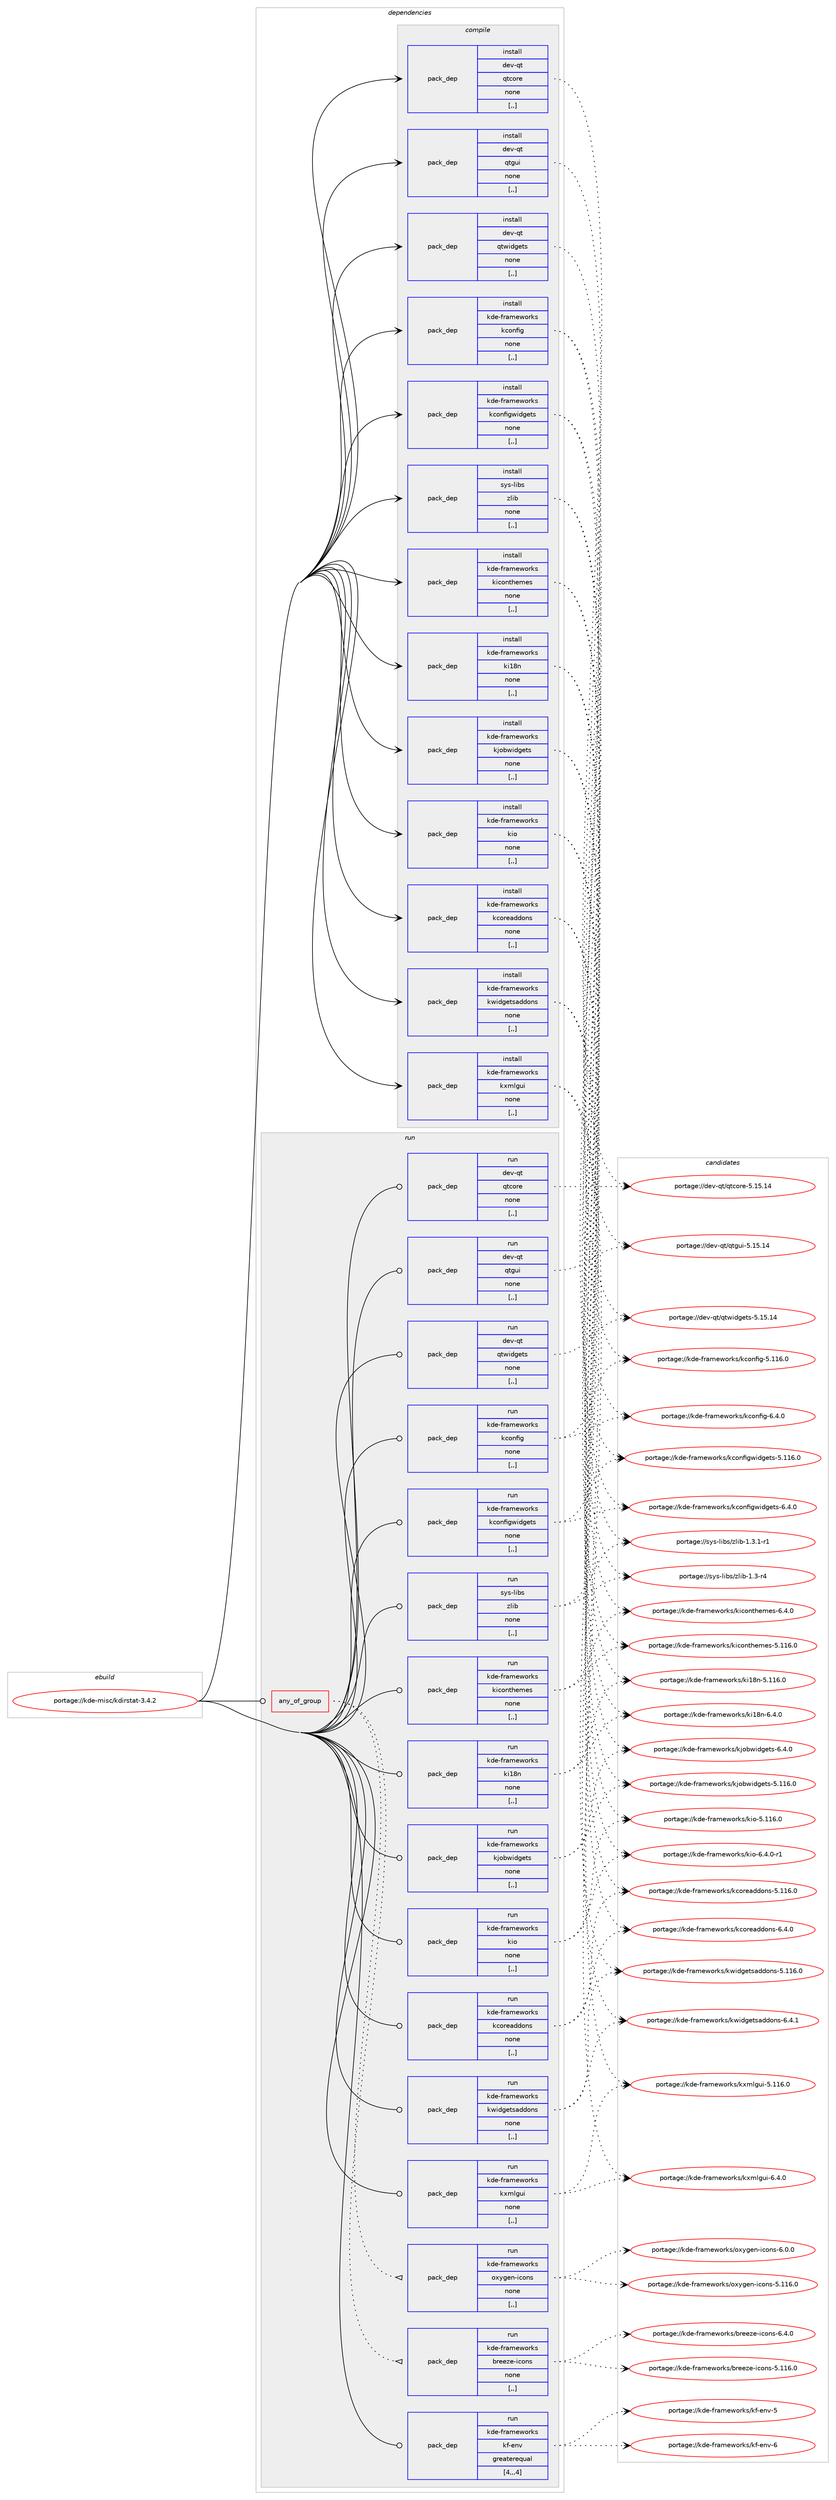 digraph prolog {

# *************
# Graph options
# *************

newrank=true;
concentrate=true;
compound=true;
graph [rankdir=LR,fontname=Helvetica,fontsize=10,ranksep=1.5];#, ranksep=2.5, nodesep=0.2];
edge  [arrowhead=vee];
node  [fontname=Helvetica,fontsize=10];

# **********
# The ebuild
# **********

subgraph cluster_leftcol {
color=gray;
label=<<i>ebuild</i>>;
id [label="portage://kde-misc/kdirstat-3.4.2", color=red, width=4, href="../kde-misc/kdirstat-3.4.2.svg"];
}

# ****************
# The dependencies
# ****************

subgraph cluster_midcol {
color=gray;
label=<<i>dependencies</i>>;
subgraph cluster_compile {
fillcolor="#eeeeee";
style=filled;
label=<<i>compile</i>>;
subgraph pack196899 {
dependency267431 [label=<<TABLE BORDER="0" CELLBORDER="1" CELLSPACING="0" CELLPADDING="4" WIDTH="220"><TR><TD ROWSPAN="6" CELLPADDING="30">pack_dep</TD></TR><TR><TD WIDTH="110">install</TD></TR><TR><TD>dev-qt</TD></TR><TR><TD>qtcore</TD></TR><TR><TD>none</TD></TR><TR><TD>[,,]</TD></TR></TABLE>>, shape=none, color=blue];
}
id:e -> dependency267431:w [weight=20,style="solid",arrowhead="vee"];
subgraph pack196900 {
dependency267432 [label=<<TABLE BORDER="0" CELLBORDER="1" CELLSPACING="0" CELLPADDING="4" WIDTH="220"><TR><TD ROWSPAN="6" CELLPADDING="30">pack_dep</TD></TR><TR><TD WIDTH="110">install</TD></TR><TR><TD>dev-qt</TD></TR><TR><TD>qtgui</TD></TR><TR><TD>none</TD></TR><TR><TD>[,,]</TD></TR></TABLE>>, shape=none, color=blue];
}
id:e -> dependency267432:w [weight=20,style="solid",arrowhead="vee"];
subgraph pack196901 {
dependency267433 [label=<<TABLE BORDER="0" CELLBORDER="1" CELLSPACING="0" CELLPADDING="4" WIDTH="220"><TR><TD ROWSPAN="6" CELLPADDING="30">pack_dep</TD></TR><TR><TD WIDTH="110">install</TD></TR><TR><TD>dev-qt</TD></TR><TR><TD>qtwidgets</TD></TR><TR><TD>none</TD></TR><TR><TD>[,,]</TD></TR></TABLE>>, shape=none, color=blue];
}
id:e -> dependency267433:w [weight=20,style="solid",arrowhead="vee"];
subgraph pack196902 {
dependency267434 [label=<<TABLE BORDER="0" CELLBORDER="1" CELLSPACING="0" CELLPADDING="4" WIDTH="220"><TR><TD ROWSPAN="6" CELLPADDING="30">pack_dep</TD></TR><TR><TD WIDTH="110">install</TD></TR><TR><TD>kde-frameworks</TD></TR><TR><TD>kconfig</TD></TR><TR><TD>none</TD></TR><TR><TD>[,,]</TD></TR></TABLE>>, shape=none, color=blue];
}
id:e -> dependency267434:w [weight=20,style="solid",arrowhead="vee"];
subgraph pack196903 {
dependency267435 [label=<<TABLE BORDER="0" CELLBORDER="1" CELLSPACING="0" CELLPADDING="4" WIDTH="220"><TR><TD ROWSPAN="6" CELLPADDING="30">pack_dep</TD></TR><TR><TD WIDTH="110">install</TD></TR><TR><TD>kde-frameworks</TD></TR><TR><TD>kconfigwidgets</TD></TR><TR><TD>none</TD></TR><TR><TD>[,,]</TD></TR></TABLE>>, shape=none, color=blue];
}
id:e -> dependency267435:w [weight=20,style="solid",arrowhead="vee"];
subgraph pack196904 {
dependency267436 [label=<<TABLE BORDER="0" CELLBORDER="1" CELLSPACING="0" CELLPADDING="4" WIDTH="220"><TR><TD ROWSPAN="6" CELLPADDING="30">pack_dep</TD></TR><TR><TD WIDTH="110">install</TD></TR><TR><TD>kde-frameworks</TD></TR><TR><TD>kcoreaddons</TD></TR><TR><TD>none</TD></TR><TR><TD>[,,]</TD></TR></TABLE>>, shape=none, color=blue];
}
id:e -> dependency267436:w [weight=20,style="solid",arrowhead="vee"];
subgraph pack196905 {
dependency267437 [label=<<TABLE BORDER="0" CELLBORDER="1" CELLSPACING="0" CELLPADDING="4" WIDTH="220"><TR><TD ROWSPAN="6" CELLPADDING="30">pack_dep</TD></TR><TR><TD WIDTH="110">install</TD></TR><TR><TD>kde-frameworks</TD></TR><TR><TD>ki18n</TD></TR><TR><TD>none</TD></TR><TR><TD>[,,]</TD></TR></TABLE>>, shape=none, color=blue];
}
id:e -> dependency267437:w [weight=20,style="solid",arrowhead="vee"];
subgraph pack196906 {
dependency267438 [label=<<TABLE BORDER="0" CELLBORDER="1" CELLSPACING="0" CELLPADDING="4" WIDTH="220"><TR><TD ROWSPAN="6" CELLPADDING="30">pack_dep</TD></TR><TR><TD WIDTH="110">install</TD></TR><TR><TD>kde-frameworks</TD></TR><TR><TD>kiconthemes</TD></TR><TR><TD>none</TD></TR><TR><TD>[,,]</TD></TR></TABLE>>, shape=none, color=blue];
}
id:e -> dependency267438:w [weight=20,style="solid",arrowhead="vee"];
subgraph pack196907 {
dependency267439 [label=<<TABLE BORDER="0" CELLBORDER="1" CELLSPACING="0" CELLPADDING="4" WIDTH="220"><TR><TD ROWSPAN="6" CELLPADDING="30">pack_dep</TD></TR><TR><TD WIDTH="110">install</TD></TR><TR><TD>kde-frameworks</TD></TR><TR><TD>kio</TD></TR><TR><TD>none</TD></TR><TR><TD>[,,]</TD></TR></TABLE>>, shape=none, color=blue];
}
id:e -> dependency267439:w [weight=20,style="solid",arrowhead="vee"];
subgraph pack196908 {
dependency267440 [label=<<TABLE BORDER="0" CELLBORDER="1" CELLSPACING="0" CELLPADDING="4" WIDTH="220"><TR><TD ROWSPAN="6" CELLPADDING="30">pack_dep</TD></TR><TR><TD WIDTH="110">install</TD></TR><TR><TD>kde-frameworks</TD></TR><TR><TD>kjobwidgets</TD></TR><TR><TD>none</TD></TR><TR><TD>[,,]</TD></TR></TABLE>>, shape=none, color=blue];
}
id:e -> dependency267440:w [weight=20,style="solid",arrowhead="vee"];
subgraph pack196909 {
dependency267441 [label=<<TABLE BORDER="0" CELLBORDER="1" CELLSPACING="0" CELLPADDING="4" WIDTH="220"><TR><TD ROWSPAN="6" CELLPADDING="30">pack_dep</TD></TR><TR><TD WIDTH="110">install</TD></TR><TR><TD>kde-frameworks</TD></TR><TR><TD>kwidgetsaddons</TD></TR><TR><TD>none</TD></TR><TR><TD>[,,]</TD></TR></TABLE>>, shape=none, color=blue];
}
id:e -> dependency267441:w [weight=20,style="solid",arrowhead="vee"];
subgraph pack196910 {
dependency267442 [label=<<TABLE BORDER="0" CELLBORDER="1" CELLSPACING="0" CELLPADDING="4" WIDTH="220"><TR><TD ROWSPAN="6" CELLPADDING="30">pack_dep</TD></TR><TR><TD WIDTH="110">install</TD></TR><TR><TD>kde-frameworks</TD></TR><TR><TD>kxmlgui</TD></TR><TR><TD>none</TD></TR><TR><TD>[,,]</TD></TR></TABLE>>, shape=none, color=blue];
}
id:e -> dependency267442:w [weight=20,style="solid",arrowhead="vee"];
subgraph pack196911 {
dependency267443 [label=<<TABLE BORDER="0" CELLBORDER="1" CELLSPACING="0" CELLPADDING="4" WIDTH="220"><TR><TD ROWSPAN="6" CELLPADDING="30">pack_dep</TD></TR><TR><TD WIDTH="110">install</TD></TR><TR><TD>sys-libs</TD></TR><TR><TD>zlib</TD></TR><TR><TD>none</TD></TR><TR><TD>[,,]</TD></TR></TABLE>>, shape=none, color=blue];
}
id:e -> dependency267443:w [weight=20,style="solid",arrowhead="vee"];
}
subgraph cluster_compileandrun {
fillcolor="#eeeeee";
style=filled;
label=<<i>compile and run</i>>;
}
subgraph cluster_run {
fillcolor="#eeeeee";
style=filled;
label=<<i>run</i>>;
subgraph any1891 {
dependency267444 [label=<<TABLE BORDER="0" CELLBORDER="1" CELLSPACING="0" CELLPADDING="4"><TR><TD CELLPADDING="10">any_of_group</TD></TR></TABLE>>, shape=none, color=red];subgraph pack196912 {
dependency267445 [label=<<TABLE BORDER="0" CELLBORDER="1" CELLSPACING="0" CELLPADDING="4" WIDTH="220"><TR><TD ROWSPAN="6" CELLPADDING="30">pack_dep</TD></TR><TR><TD WIDTH="110">run</TD></TR><TR><TD>kde-frameworks</TD></TR><TR><TD>breeze-icons</TD></TR><TR><TD>none</TD></TR><TR><TD>[,,]</TD></TR></TABLE>>, shape=none, color=blue];
}
dependency267444:e -> dependency267445:w [weight=20,style="dotted",arrowhead="oinv"];
subgraph pack196913 {
dependency267446 [label=<<TABLE BORDER="0" CELLBORDER="1" CELLSPACING="0" CELLPADDING="4" WIDTH="220"><TR><TD ROWSPAN="6" CELLPADDING="30">pack_dep</TD></TR><TR><TD WIDTH="110">run</TD></TR><TR><TD>kde-frameworks</TD></TR><TR><TD>oxygen-icons</TD></TR><TR><TD>none</TD></TR><TR><TD>[,,]</TD></TR></TABLE>>, shape=none, color=blue];
}
dependency267444:e -> dependency267446:w [weight=20,style="dotted",arrowhead="oinv"];
}
id:e -> dependency267444:w [weight=20,style="solid",arrowhead="odot"];
subgraph pack196914 {
dependency267447 [label=<<TABLE BORDER="0" CELLBORDER="1" CELLSPACING="0" CELLPADDING="4" WIDTH="220"><TR><TD ROWSPAN="6" CELLPADDING="30">pack_dep</TD></TR><TR><TD WIDTH="110">run</TD></TR><TR><TD>dev-qt</TD></TR><TR><TD>qtcore</TD></TR><TR><TD>none</TD></TR><TR><TD>[,,]</TD></TR></TABLE>>, shape=none, color=blue];
}
id:e -> dependency267447:w [weight=20,style="solid",arrowhead="odot"];
subgraph pack196915 {
dependency267448 [label=<<TABLE BORDER="0" CELLBORDER="1" CELLSPACING="0" CELLPADDING="4" WIDTH="220"><TR><TD ROWSPAN="6" CELLPADDING="30">pack_dep</TD></TR><TR><TD WIDTH="110">run</TD></TR><TR><TD>dev-qt</TD></TR><TR><TD>qtgui</TD></TR><TR><TD>none</TD></TR><TR><TD>[,,]</TD></TR></TABLE>>, shape=none, color=blue];
}
id:e -> dependency267448:w [weight=20,style="solid",arrowhead="odot"];
subgraph pack196916 {
dependency267449 [label=<<TABLE BORDER="0" CELLBORDER="1" CELLSPACING="0" CELLPADDING="4" WIDTH="220"><TR><TD ROWSPAN="6" CELLPADDING="30">pack_dep</TD></TR><TR><TD WIDTH="110">run</TD></TR><TR><TD>dev-qt</TD></TR><TR><TD>qtwidgets</TD></TR><TR><TD>none</TD></TR><TR><TD>[,,]</TD></TR></TABLE>>, shape=none, color=blue];
}
id:e -> dependency267449:w [weight=20,style="solid",arrowhead="odot"];
subgraph pack196917 {
dependency267450 [label=<<TABLE BORDER="0" CELLBORDER="1" CELLSPACING="0" CELLPADDING="4" WIDTH="220"><TR><TD ROWSPAN="6" CELLPADDING="30">pack_dep</TD></TR><TR><TD WIDTH="110">run</TD></TR><TR><TD>kde-frameworks</TD></TR><TR><TD>kconfig</TD></TR><TR><TD>none</TD></TR><TR><TD>[,,]</TD></TR></TABLE>>, shape=none, color=blue];
}
id:e -> dependency267450:w [weight=20,style="solid",arrowhead="odot"];
subgraph pack196918 {
dependency267451 [label=<<TABLE BORDER="0" CELLBORDER="1" CELLSPACING="0" CELLPADDING="4" WIDTH="220"><TR><TD ROWSPAN="6" CELLPADDING="30">pack_dep</TD></TR><TR><TD WIDTH="110">run</TD></TR><TR><TD>kde-frameworks</TD></TR><TR><TD>kconfigwidgets</TD></TR><TR><TD>none</TD></TR><TR><TD>[,,]</TD></TR></TABLE>>, shape=none, color=blue];
}
id:e -> dependency267451:w [weight=20,style="solid",arrowhead="odot"];
subgraph pack196919 {
dependency267452 [label=<<TABLE BORDER="0" CELLBORDER="1" CELLSPACING="0" CELLPADDING="4" WIDTH="220"><TR><TD ROWSPAN="6" CELLPADDING="30">pack_dep</TD></TR><TR><TD WIDTH="110">run</TD></TR><TR><TD>kde-frameworks</TD></TR><TR><TD>kcoreaddons</TD></TR><TR><TD>none</TD></TR><TR><TD>[,,]</TD></TR></TABLE>>, shape=none, color=blue];
}
id:e -> dependency267452:w [weight=20,style="solid",arrowhead="odot"];
subgraph pack196920 {
dependency267453 [label=<<TABLE BORDER="0" CELLBORDER="1" CELLSPACING="0" CELLPADDING="4" WIDTH="220"><TR><TD ROWSPAN="6" CELLPADDING="30">pack_dep</TD></TR><TR><TD WIDTH="110">run</TD></TR><TR><TD>kde-frameworks</TD></TR><TR><TD>kf-env</TD></TR><TR><TD>greaterequal</TD></TR><TR><TD>[4,,,4]</TD></TR></TABLE>>, shape=none, color=blue];
}
id:e -> dependency267453:w [weight=20,style="solid",arrowhead="odot"];
subgraph pack196921 {
dependency267454 [label=<<TABLE BORDER="0" CELLBORDER="1" CELLSPACING="0" CELLPADDING="4" WIDTH="220"><TR><TD ROWSPAN="6" CELLPADDING="30">pack_dep</TD></TR><TR><TD WIDTH="110">run</TD></TR><TR><TD>kde-frameworks</TD></TR><TR><TD>ki18n</TD></TR><TR><TD>none</TD></TR><TR><TD>[,,]</TD></TR></TABLE>>, shape=none, color=blue];
}
id:e -> dependency267454:w [weight=20,style="solid",arrowhead="odot"];
subgraph pack196922 {
dependency267455 [label=<<TABLE BORDER="0" CELLBORDER="1" CELLSPACING="0" CELLPADDING="4" WIDTH="220"><TR><TD ROWSPAN="6" CELLPADDING="30">pack_dep</TD></TR><TR><TD WIDTH="110">run</TD></TR><TR><TD>kde-frameworks</TD></TR><TR><TD>kiconthemes</TD></TR><TR><TD>none</TD></TR><TR><TD>[,,]</TD></TR></TABLE>>, shape=none, color=blue];
}
id:e -> dependency267455:w [weight=20,style="solid",arrowhead="odot"];
subgraph pack196923 {
dependency267456 [label=<<TABLE BORDER="0" CELLBORDER="1" CELLSPACING="0" CELLPADDING="4" WIDTH="220"><TR><TD ROWSPAN="6" CELLPADDING="30">pack_dep</TD></TR><TR><TD WIDTH="110">run</TD></TR><TR><TD>kde-frameworks</TD></TR><TR><TD>kio</TD></TR><TR><TD>none</TD></TR><TR><TD>[,,]</TD></TR></TABLE>>, shape=none, color=blue];
}
id:e -> dependency267456:w [weight=20,style="solid",arrowhead="odot"];
subgraph pack196924 {
dependency267457 [label=<<TABLE BORDER="0" CELLBORDER="1" CELLSPACING="0" CELLPADDING="4" WIDTH="220"><TR><TD ROWSPAN="6" CELLPADDING="30">pack_dep</TD></TR><TR><TD WIDTH="110">run</TD></TR><TR><TD>kde-frameworks</TD></TR><TR><TD>kjobwidgets</TD></TR><TR><TD>none</TD></TR><TR><TD>[,,]</TD></TR></TABLE>>, shape=none, color=blue];
}
id:e -> dependency267457:w [weight=20,style="solid",arrowhead="odot"];
subgraph pack196925 {
dependency267458 [label=<<TABLE BORDER="0" CELLBORDER="1" CELLSPACING="0" CELLPADDING="4" WIDTH="220"><TR><TD ROWSPAN="6" CELLPADDING="30">pack_dep</TD></TR><TR><TD WIDTH="110">run</TD></TR><TR><TD>kde-frameworks</TD></TR><TR><TD>kwidgetsaddons</TD></TR><TR><TD>none</TD></TR><TR><TD>[,,]</TD></TR></TABLE>>, shape=none, color=blue];
}
id:e -> dependency267458:w [weight=20,style="solid",arrowhead="odot"];
subgraph pack196926 {
dependency267459 [label=<<TABLE BORDER="0" CELLBORDER="1" CELLSPACING="0" CELLPADDING="4" WIDTH="220"><TR><TD ROWSPAN="6" CELLPADDING="30">pack_dep</TD></TR><TR><TD WIDTH="110">run</TD></TR><TR><TD>kde-frameworks</TD></TR><TR><TD>kxmlgui</TD></TR><TR><TD>none</TD></TR><TR><TD>[,,]</TD></TR></TABLE>>, shape=none, color=blue];
}
id:e -> dependency267459:w [weight=20,style="solid",arrowhead="odot"];
subgraph pack196927 {
dependency267460 [label=<<TABLE BORDER="0" CELLBORDER="1" CELLSPACING="0" CELLPADDING="4" WIDTH="220"><TR><TD ROWSPAN="6" CELLPADDING="30">pack_dep</TD></TR><TR><TD WIDTH="110">run</TD></TR><TR><TD>sys-libs</TD></TR><TR><TD>zlib</TD></TR><TR><TD>none</TD></TR><TR><TD>[,,]</TD></TR></TABLE>>, shape=none, color=blue];
}
id:e -> dependency267460:w [weight=20,style="solid",arrowhead="odot"];
}
}

# **************
# The candidates
# **************

subgraph cluster_choices {
rank=same;
color=gray;
label=<<i>candidates</i>>;

subgraph choice196899 {
color=black;
nodesep=1;
choice1001011184511311647113116991111141014553464953464952 [label="portage://dev-qt/qtcore-5.15.14", color=red, width=4,href="../dev-qt/qtcore-5.15.14.svg"];
dependency267431:e -> choice1001011184511311647113116991111141014553464953464952:w [style=dotted,weight="100"];
}
subgraph choice196900 {
color=black;
nodesep=1;
choice10010111845113116471131161031171054553464953464952 [label="portage://dev-qt/qtgui-5.15.14", color=red, width=4,href="../dev-qt/qtgui-5.15.14.svg"];
dependency267432:e -> choice10010111845113116471131161031171054553464953464952:w [style=dotted,weight="100"];
}
subgraph choice196901 {
color=black;
nodesep=1;
choice10010111845113116471131161191051001031011161154553464953464952 [label="portage://dev-qt/qtwidgets-5.15.14", color=red, width=4,href="../dev-qt/qtwidgets-5.15.14.svg"];
dependency267433:e -> choice10010111845113116471131161191051001031011161154553464953464952:w [style=dotted,weight="100"];
}
subgraph choice196902 {
color=black;
nodesep=1;
choice10710010145102114971091011191111141071154710799111110102105103455446524648 [label="portage://kde-frameworks/kconfig-6.4.0", color=red, width=4,href="../kde-frameworks/kconfig-6.4.0.svg"];
choice107100101451021149710910111911111410711547107991111101021051034553464949544648 [label="portage://kde-frameworks/kconfig-5.116.0", color=red, width=4,href="../kde-frameworks/kconfig-5.116.0.svg"];
dependency267434:e -> choice10710010145102114971091011191111141071154710799111110102105103455446524648:w [style=dotted,weight="100"];
dependency267434:e -> choice107100101451021149710910111911111410711547107991111101021051034553464949544648:w [style=dotted,weight="100"];
}
subgraph choice196903 {
color=black;
nodesep=1;
choice10710010145102114971091011191111141071154710799111110102105103119105100103101116115455446524648 [label="portage://kde-frameworks/kconfigwidgets-6.4.0", color=red, width=4,href="../kde-frameworks/kconfigwidgets-6.4.0.svg"];
choice107100101451021149710910111911111410711547107991111101021051031191051001031011161154553464949544648 [label="portage://kde-frameworks/kconfigwidgets-5.116.0", color=red, width=4,href="../kde-frameworks/kconfigwidgets-5.116.0.svg"];
dependency267435:e -> choice10710010145102114971091011191111141071154710799111110102105103119105100103101116115455446524648:w [style=dotted,weight="100"];
dependency267435:e -> choice107100101451021149710910111911111410711547107991111101021051031191051001031011161154553464949544648:w [style=dotted,weight="100"];
}
subgraph choice196904 {
color=black;
nodesep=1;
choice1071001014510211497109101119111114107115471079911111410197100100111110115455446524648 [label="portage://kde-frameworks/kcoreaddons-6.4.0", color=red, width=4,href="../kde-frameworks/kcoreaddons-6.4.0.svg"];
choice10710010145102114971091011191111141071154710799111114101971001001111101154553464949544648 [label="portage://kde-frameworks/kcoreaddons-5.116.0", color=red, width=4,href="../kde-frameworks/kcoreaddons-5.116.0.svg"];
dependency267436:e -> choice1071001014510211497109101119111114107115471079911111410197100100111110115455446524648:w [style=dotted,weight="100"];
dependency267436:e -> choice10710010145102114971091011191111141071154710799111114101971001001111101154553464949544648:w [style=dotted,weight="100"];
}
subgraph choice196905 {
color=black;
nodesep=1;
choice1071001014510211497109101119111114107115471071054956110455446524648 [label="portage://kde-frameworks/ki18n-6.4.0", color=red, width=4,href="../kde-frameworks/ki18n-6.4.0.svg"];
choice10710010145102114971091011191111141071154710710549561104553464949544648 [label="portage://kde-frameworks/ki18n-5.116.0", color=red, width=4,href="../kde-frameworks/ki18n-5.116.0.svg"];
dependency267437:e -> choice1071001014510211497109101119111114107115471071054956110455446524648:w [style=dotted,weight="100"];
dependency267437:e -> choice10710010145102114971091011191111141071154710710549561104553464949544648:w [style=dotted,weight="100"];
}
subgraph choice196906 {
color=black;
nodesep=1;
choice10710010145102114971091011191111141071154710710599111110116104101109101115455446524648 [label="portage://kde-frameworks/kiconthemes-6.4.0", color=red, width=4,href="../kde-frameworks/kiconthemes-6.4.0.svg"];
choice107100101451021149710910111911111410711547107105991111101161041011091011154553464949544648 [label="portage://kde-frameworks/kiconthemes-5.116.0", color=red, width=4,href="../kde-frameworks/kiconthemes-5.116.0.svg"];
dependency267438:e -> choice10710010145102114971091011191111141071154710710599111110116104101109101115455446524648:w [style=dotted,weight="100"];
dependency267438:e -> choice107100101451021149710910111911111410711547107105991111101161041011091011154553464949544648:w [style=dotted,weight="100"];
}
subgraph choice196907 {
color=black;
nodesep=1;
choice1071001014510211497109101119111114107115471071051114554465246484511449 [label="portage://kde-frameworks/kio-6.4.0-r1", color=red, width=4,href="../kde-frameworks/kio-6.4.0-r1.svg"];
choice1071001014510211497109101119111114107115471071051114553464949544648 [label="portage://kde-frameworks/kio-5.116.0", color=red, width=4,href="../kde-frameworks/kio-5.116.0.svg"];
dependency267439:e -> choice1071001014510211497109101119111114107115471071051114554465246484511449:w [style=dotted,weight="100"];
dependency267439:e -> choice1071001014510211497109101119111114107115471071051114553464949544648:w [style=dotted,weight="100"];
}
subgraph choice196908 {
color=black;
nodesep=1;
choice10710010145102114971091011191111141071154710710611198119105100103101116115455446524648 [label="portage://kde-frameworks/kjobwidgets-6.4.0", color=red, width=4,href="../kde-frameworks/kjobwidgets-6.4.0.svg"];
choice107100101451021149710910111911111410711547107106111981191051001031011161154553464949544648 [label="portage://kde-frameworks/kjobwidgets-5.116.0", color=red, width=4,href="../kde-frameworks/kjobwidgets-5.116.0.svg"];
dependency267440:e -> choice10710010145102114971091011191111141071154710710611198119105100103101116115455446524648:w [style=dotted,weight="100"];
dependency267440:e -> choice107100101451021149710910111911111410711547107106111981191051001031011161154553464949544648:w [style=dotted,weight="100"];
}
subgraph choice196909 {
color=black;
nodesep=1;
choice10710010145102114971091011191111141071154710711910510010310111611597100100111110115455446524649 [label="portage://kde-frameworks/kwidgetsaddons-6.4.1", color=red, width=4,href="../kde-frameworks/kwidgetsaddons-6.4.1.svg"];
choice107100101451021149710910111911111410711547107119105100103101116115971001001111101154553464949544648 [label="portage://kde-frameworks/kwidgetsaddons-5.116.0", color=red, width=4,href="../kde-frameworks/kwidgetsaddons-5.116.0.svg"];
dependency267441:e -> choice10710010145102114971091011191111141071154710711910510010310111611597100100111110115455446524649:w [style=dotted,weight="100"];
dependency267441:e -> choice107100101451021149710910111911111410711547107119105100103101116115971001001111101154553464949544648:w [style=dotted,weight="100"];
}
subgraph choice196910 {
color=black;
nodesep=1;
choice107100101451021149710910111911111410711547107120109108103117105455446524648 [label="portage://kde-frameworks/kxmlgui-6.4.0", color=red, width=4,href="../kde-frameworks/kxmlgui-6.4.0.svg"];
choice1071001014510211497109101119111114107115471071201091081031171054553464949544648 [label="portage://kde-frameworks/kxmlgui-5.116.0", color=red, width=4,href="../kde-frameworks/kxmlgui-5.116.0.svg"];
dependency267442:e -> choice107100101451021149710910111911111410711547107120109108103117105455446524648:w [style=dotted,weight="100"];
dependency267442:e -> choice1071001014510211497109101119111114107115471071201091081031171054553464949544648:w [style=dotted,weight="100"];
}
subgraph choice196911 {
color=black;
nodesep=1;
choice115121115451081059811547122108105984549465146494511449 [label="portage://sys-libs/zlib-1.3.1-r1", color=red, width=4,href="../sys-libs/zlib-1.3.1-r1.svg"];
choice11512111545108105981154712210810598454946514511452 [label="portage://sys-libs/zlib-1.3-r4", color=red, width=4,href="../sys-libs/zlib-1.3-r4.svg"];
dependency267443:e -> choice115121115451081059811547122108105984549465146494511449:w [style=dotted,weight="100"];
dependency267443:e -> choice11512111545108105981154712210810598454946514511452:w [style=dotted,weight="100"];
}
subgraph choice196912 {
color=black;
nodesep=1;
choice107100101451021149710910111911111410711547981141011011221014510599111110115455446524648 [label="portage://kde-frameworks/breeze-icons-6.4.0", color=red, width=4,href="../kde-frameworks/breeze-icons-6.4.0.svg"];
choice1071001014510211497109101119111114107115479811410110112210145105991111101154553464949544648 [label="portage://kde-frameworks/breeze-icons-5.116.0", color=red, width=4,href="../kde-frameworks/breeze-icons-5.116.0.svg"];
dependency267445:e -> choice107100101451021149710910111911111410711547981141011011221014510599111110115455446524648:w [style=dotted,weight="100"];
dependency267445:e -> choice1071001014510211497109101119111114107115479811410110112210145105991111101154553464949544648:w [style=dotted,weight="100"];
}
subgraph choice196913 {
color=black;
nodesep=1;
choice1071001014510211497109101119111114107115471111201211031011104510599111110115455446484648 [label="portage://kde-frameworks/oxygen-icons-6.0.0", color=red, width=4,href="../kde-frameworks/oxygen-icons-6.0.0.svg"];
choice10710010145102114971091011191111141071154711112012110310111045105991111101154553464949544648 [label="portage://kde-frameworks/oxygen-icons-5.116.0", color=red, width=4,href="../kde-frameworks/oxygen-icons-5.116.0.svg"];
dependency267446:e -> choice1071001014510211497109101119111114107115471111201211031011104510599111110115455446484648:w [style=dotted,weight="100"];
dependency267446:e -> choice10710010145102114971091011191111141071154711112012110310111045105991111101154553464949544648:w [style=dotted,weight="100"];
}
subgraph choice196914 {
color=black;
nodesep=1;
choice1001011184511311647113116991111141014553464953464952 [label="portage://dev-qt/qtcore-5.15.14", color=red, width=4,href="../dev-qt/qtcore-5.15.14.svg"];
dependency267447:e -> choice1001011184511311647113116991111141014553464953464952:w [style=dotted,weight="100"];
}
subgraph choice196915 {
color=black;
nodesep=1;
choice10010111845113116471131161031171054553464953464952 [label="portage://dev-qt/qtgui-5.15.14", color=red, width=4,href="../dev-qt/qtgui-5.15.14.svg"];
dependency267448:e -> choice10010111845113116471131161031171054553464953464952:w [style=dotted,weight="100"];
}
subgraph choice196916 {
color=black;
nodesep=1;
choice10010111845113116471131161191051001031011161154553464953464952 [label="portage://dev-qt/qtwidgets-5.15.14", color=red, width=4,href="../dev-qt/qtwidgets-5.15.14.svg"];
dependency267449:e -> choice10010111845113116471131161191051001031011161154553464953464952:w [style=dotted,weight="100"];
}
subgraph choice196917 {
color=black;
nodesep=1;
choice10710010145102114971091011191111141071154710799111110102105103455446524648 [label="portage://kde-frameworks/kconfig-6.4.0", color=red, width=4,href="../kde-frameworks/kconfig-6.4.0.svg"];
choice107100101451021149710910111911111410711547107991111101021051034553464949544648 [label="portage://kde-frameworks/kconfig-5.116.0", color=red, width=4,href="../kde-frameworks/kconfig-5.116.0.svg"];
dependency267450:e -> choice10710010145102114971091011191111141071154710799111110102105103455446524648:w [style=dotted,weight="100"];
dependency267450:e -> choice107100101451021149710910111911111410711547107991111101021051034553464949544648:w [style=dotted,weight="100"];
}
subgraph choice196918 {
color=black;
nodesep=1;
choice10710010145102114971091011191111141071154710799111110102105103119105100103101116115455446524648 [label="portage://kde-frameworks/kconfigwidgets-6.4.0", color=red, width=4,href="../kde-frameworks/kconfigwidgets-6.4.0.svg"];
choice107100101451021149710910111911111410711547107991111101021051031191051001031011161154553464949544648 [label="portage://kde-frameworks/kconfigwidgets-5.116.0", color=red, width=4,href="../kde-frameworks/kconfigwidgets-5.116.0.svg"];
dependency267451:e -> choice10710010145102114971091011191111141071154710799111110102105103119105100103101116115455446524648:w [style=dotted,weight="100"];
dependency267451:e -> choice107100101451021149710910111911111410711547107991111101021051031191051001031011161154553464949544648:w [style=dotted,weight="100"];
}
subgraph choice196919 {
color=black;
nodesep=1;
choice1071001014510211497109101119111114107115471079911111410197100100111110115455446524648 [label="portage://kde-frameworks/kcoreaddons-6.4.0", color=red, width=4,href="../kde-frameworks/kcoreaddons-6.4.0.svg"];
choice10710010145102114971091011191111141071154710799111114101971001001111101154553464949544648 [label="portage://kde-frameworks/kcoreaddons-5.116.0", color=red, width=4,href="../kde-frameworks/kcoreaddons-5.116.0.svg"];
dependency267452:e -> choice1071001014510211497109101119111114107115471079911111410197100100111110115455446524648:w [style=dotted,weight="100"];
dependency267452:e -> choice10710010145102114971091011191111141071154710799111114101971001001111101154553464949544648:w [style=dotted,weight="100"];
}
subgraph choice196920 {
color=black;
nodesep=1;
choice107100101451021149710910111911111410711547107102451011101184554 [label="portage://kde-frameworks/kf-env-6", color=red, width=4,href="../kde-frameworks/kf-env-6.svg"];
choice107100101451021149710910111911111410711547107102451011101184553 [label="portage://kde-frameworks/kf-env-5", color=red, width=4,href="../kde-frameworks/kf-env-5.svg"];
dependency267453:e -> choice107100101451021149710910111911111410711547107102451011101184554:w [style=dotted,weight="100"];
dependency267453:e -> choice107100101451021149710910111911111410711547107102451011101184553:w [style=dotted,weight="100"];
}
subgraph choice196921 {
color=black;
nodesep=1;
choice1071001014510211497109101119111114107115471071054956110455446524648 [label="portage://kde-frameworks/ki18n-6.4.0", color=red, width=4,href="../kde-frameworks/ki18n-6.4.0.svg"];
choice10710010145102114971091011191111141071154710710549561104553464949544648 [label="portage://kde-frameworks/ki18n-5.116.0", color=red, width=4,href="../kde-frameworks/ki18n-5.116.0.svg"];
dependency267454:e -> choice1071001014510211497109101119111114107115471071054956110455446524648:w [style=dotted,weight="100"];
dependency267454:e -> choice10710010145102114971091011191111141071154710710549561104553464949544648:w [style=dotted,weight="100"];
}
subgraph choice196922 {
color=black;
nodesep=1;
choice10710010145102114971091011191111141071154710710599111110116104101109101115455446524648 [label="portage://kde-frameworks/kiconthemes-6.4.0", color=red, width=4,href="../kde-frameworks/kiconthemes-6.4.0.svg"];
choice107100101451021149710910111911111410711547107105991111101161041011091011154553464949544648 [label="portage://kde-frameworks/kiconthemes-5.116.0", color=red, width=4,href="../kde-frameworks/kiconthemes-5.116.0.svg"];
dependency267455:e -> choice10710010145102114971091011191111141071154710710599111110116104101109101115455446524648:w [style=dotted,weight="100"];
dependency267455:e -> choice107100101451021149710910111911111410711547107105991111101161041011091011154553464949544648:w [style=dotted,weight="100"];
}
subgraph choice196923 {
color=black;
nodesep=1;
choice1071001014510211497109101119111114107115471071051114554465246484511449 [label="portage://kde-frameworks/kio-6.4.0-r1", color=red, width=4,href="../kde-frameworks/kio-6.4.0-r1.svg"];
choice1071001014510211497109101119111114107115471071051114553464949544648 [label="portage://kde-frameworks/kio-5.116.0", color=red, width=4,href="../kde-frameworks/kio-5.116.0.svg"];
dependency267456:e -> choice1071001014510211497109101119111114107115471071051114554465246484511449:w [style=dotted,weight="100"];
dependency267456:e -> choice1071001014510211497109101119111114107115471071051114553464949544648:w [style=dotted,weight="100"];
}
subgraph choice196924 {
color=black;
nodesep=1;
choice10710010145102114971091011191111141071154710710611198119105100103101116115455446524648 [label="portage://kde-frameworks/kjobwidgets-6.4.0", color=red, width=4,href="../kde-frameworks/kjobwidgets-6.4.0.svg"];
choice107100101451021149710910111911111410711547107106111981191051001031011161154553464949544648 [label="portage://kde-frameworks/kjobwidgets-5.116.0", color=red, width=4,href="../kde-frameworks/kjobwidgets-5.116.0.svg"];
dependency267457:e -> choice10710010145102114971091011191111141071154710710611198119105100103101116115455446524648:w [style=dotted,weight="100"];
dependency267457:e -> choice107100101451021149710910111911111410711547107106111981191051001031011161154553464949544648:w [style=dotted,weight="100"];
}
subgraph choice196925 {
color=black;
nodesep=1;
choice10710010145102114971091011191111141071154710711910510010310111611597100100111110115455446524649 [label="portage://kde-frameworks/kwidgetsaddons-6.4.1", color=red, width=4,href="../kde-frameworks/kwidgetsaddons-6.4.1.svg"];
choice107100101451021149710910111911111410711547107119105100103101116115971001001111101154553464949544648 [label="portage://kde-frameworks/kwidgetsaddons-5.116.0", color=red, width=4,href="../kde-frameworks/kwidgetsaddons-5.116.0.svg"];
dependency267458:e -> choice10710010145102114971091011191111141071154710711910510010310111611597100100111110115455446524649:w [style=dotted,weight="100"];
dependency267458:e -> choice107100101451021149710910111911111410711547107119105100103101116115971001001111101154553464949544648:w [style=dotted,weight="100"];
}
subgraph choice196926 {
color=black;
nodesep=1;
choice107100101451021149710910111911111410711547107120109108103117105455446524648 [label="portage://kde-frameworks/kxmlgui-6.4.0", color=red, width=4,href="../kde-frameworks/kxmlgui-6.4.0.svg"];
choice1071001014510211497109101119111114107115471071201091081031171054553464949544648 [label="portage://kde-frameworks/kxmlgui-5.116.0", color=red, width=4,href="../kde-frameworks/kxmlgui-5.116.0.svg"];
dependency267459:e -> choice107100101451021149710910111911111410711547107120109108103117105455446524648:w [style=dotted,weight="100"];
dependency267459:e -> choice1071001014510211497109101119111114107115471071201091081031171054553464949544648:w [style=dotted,weight="100"];
}
subgraph choice196927 {
color=black;
nodesep=1;
choice115121115451081059811547122108105984549465146494511449 [label="portage://sys-libs/zlib-1.3.1-r1", color=red, width=4,href="../sys-libs/zlib-1.3.1-r1.svg"];
choice11512111545108105981154712210810598454946514511452 [label="portage://sys-libs/zlib-1.3-r4", color=red, width=4,href="../sys-libs/zlib-1.3-r4.svg"];
dependency267460:e -> choice115121115451081059811547122108105984549465146494511449:w [style=dotted,weight="100"];
dependency267460:e -> choice11512111545108105981154712210810598454946514511452:w [style=dotted,weight="100"];
}
}

}
